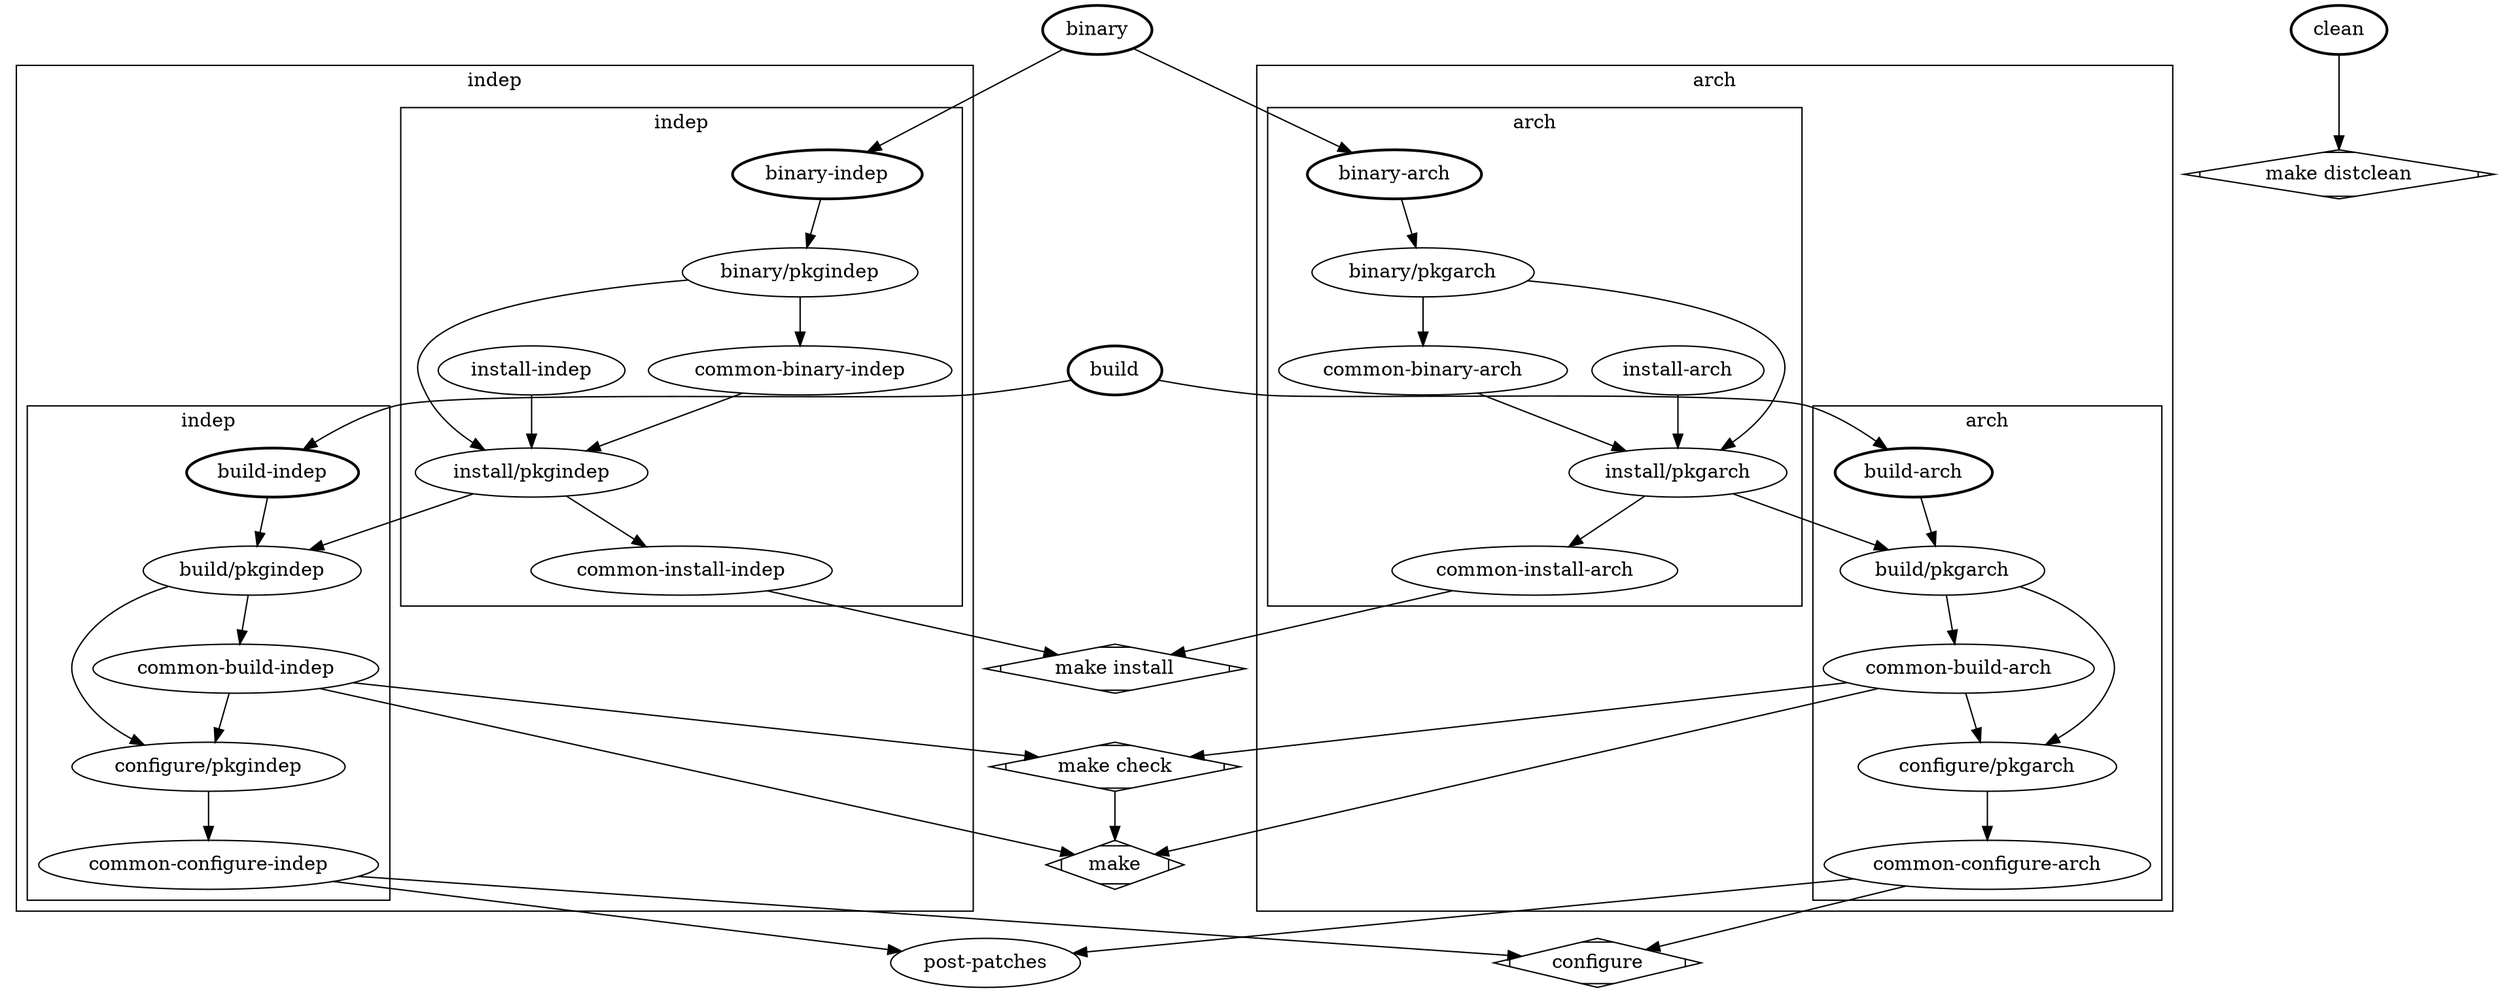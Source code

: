 digraph deps {
"build" [style=bold];
"build-arch" [style=bold];
"build-indep" [style=bold];
"binary" [style=bold];
"binary-arch" [style=bold];
"binary-indep" [style=bold];
"clean" [style=bold];

"build" -> "build-arch";
"build" -> "build-indep";
"common-configure-arch" -> "post-patches";
"common-configure-indep" -> "post-patches";

"binary" -> "binary-arch";
"binary" -> "binary-indep";

subgraph cluster_arch {
	label = "arch";

	subgraph cluster_build_arch {
		"build-arch" -> "build/pkgarch";
		"build/pkgarch" -> "common-build-arch";
		"build/pkgarch" -> "configure/pkgarch";
		"common-build-arch" -> "configure/pkgarch";
		"configure/pkgarch" -> "common-configure-arch";
	}

	subgraph cluster_binary_arch {
		"binary-arch" -> "binary/pkgarch";
		"binary/pkgarch" -> "common-binary-arch";
		"binary/pkgarch" -> "install/pkgarch";
		"common-binary-arch" -> "install/pkgarch";
		"install-arch" -> "install/pkgarch";
		"install/pkgarch" -> "common-install-arch";
		"install/pkgarch" -> "build/pkgarch";
	}
}

subgraph cluster_indep {
	label = "indep";

	subgraph cluster_build_indep {
		"build-indep" -> "build/pkgindep";
		"build/pkgindep" -> "common-build-indep";
		"build/pkgindep" -> "configure/pkgindep";
		"common-build-indep" -> "configure/pkgindep";
		"configure/pkgindep" -> "common-configure-indep";
	}

	subgraph cluster_binary_indep {
		"binary-indep" -> "binary/pkgindep";
		"binary/pkgindep" -> "common-binary-indep";
		"binary/pkgindep" -> "install/pkgindep";
		"common-binary-indep" -> "install/pkgindep";
		"install-indep" -> "install/pkgindep";
		"install/pkgindep" -> "common-install-indep";
		"install/pkgindep" -> "build/pkgindep";
	}
}

"clean";

"configure" [shape=Mdiamond];
"make" [shape=Mdiamond];
"make check" [shape=Mdiamond];
"make install" [shape=Mdiamond];
"make distclean" [shape=Mdiamond];

"common-configure-arch" -> "configure";
"common-configure-indep" -> "configure";
"common-build-arch" -> "make";
"common-build-indep" -> "make";
"common-build-arch" -> "make check";
"common-build-indep" -> "make check";
"make check" -> "make";
"common-install-arch" -> "make install";
"common-install-indep" -> "make install";
"clean" -> "make distclean";
}
